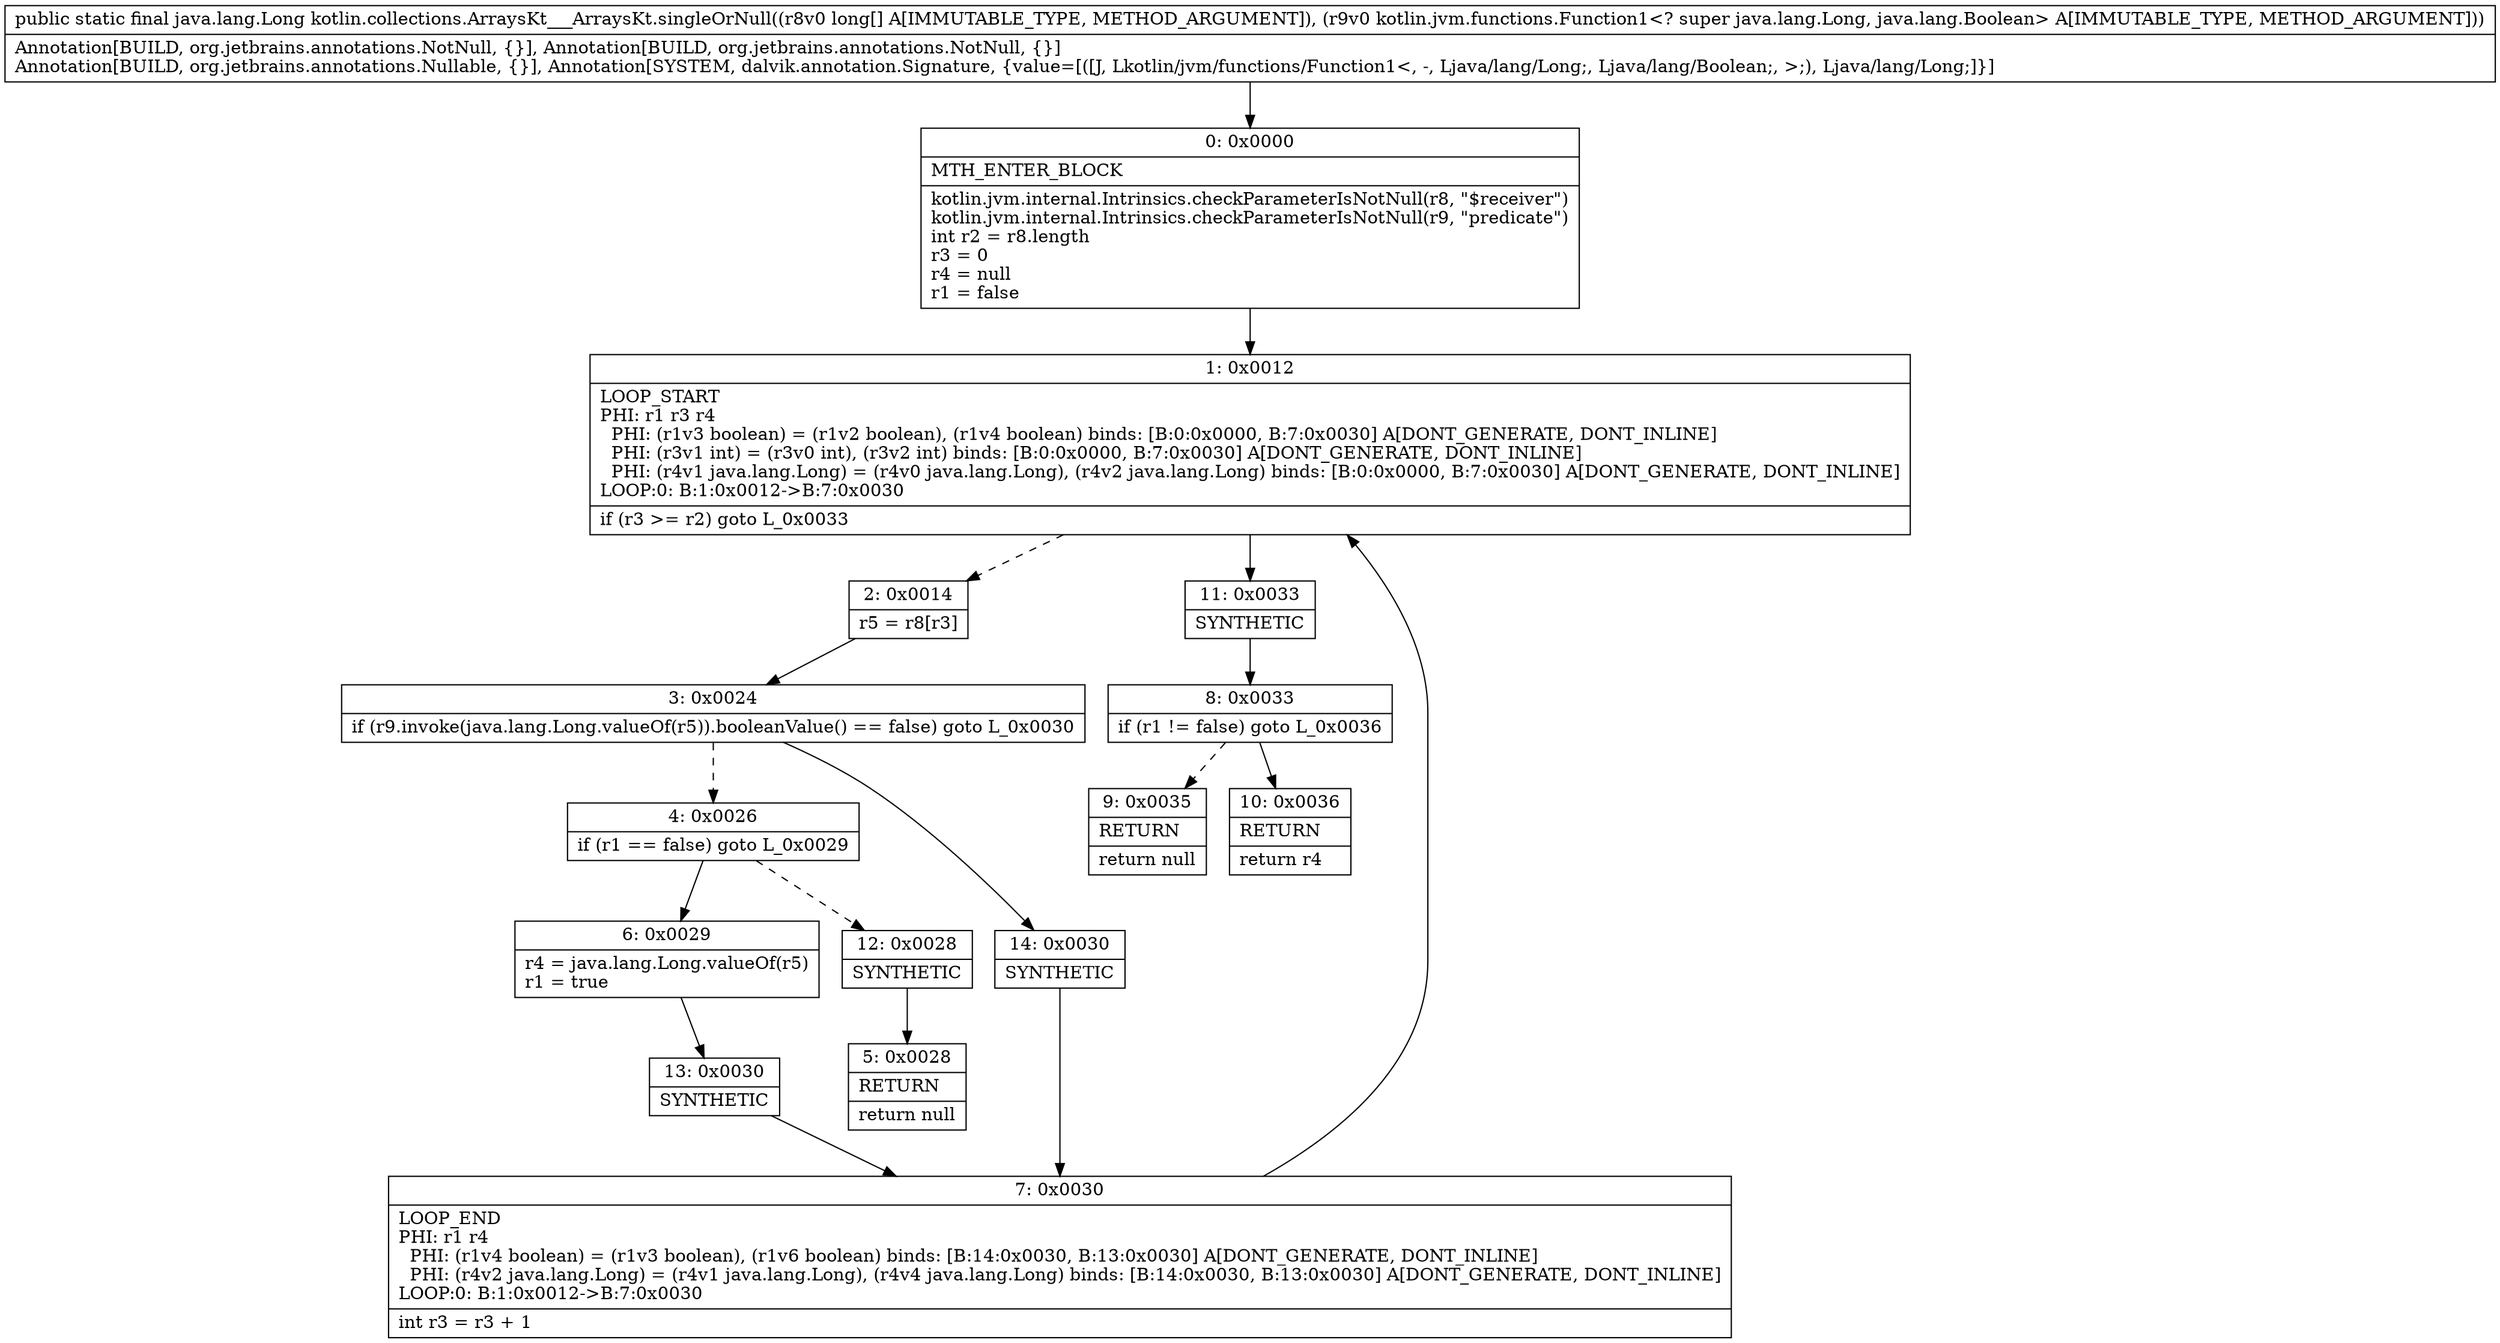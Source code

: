 digraph "CFG forkotlin.collections.ArraysKt___ArraysKt.singleOrNull([JLkotlin\/jvm\/functions\/Function1;)Ljava\/lang\/Long;" {
Node_0 [shape=record,label="{0\:\ 0x0000|MTH_ENTER_BLOCK\l|kotlin.jvm.internal.Intrinsics.checkParameterIsNotNull(r8, \"$receiver\")\lkotlin.jvm.internal.Intrinsics.checkParameterIsNotNull(r9, \"predicate\")\lint r2 = r8.length\lr3 = 0\lr4 = null\lr1 = false\l}"];
Node_1 [shape=record,label="{1\:\ 0x0012|LOOP_START\lPHI: r1 r3 r4 \l  PHI: (r1v3 boolean) = (r1v2 boolean), (r1v4 boolean) binds: [B:0:0x0000, B:7:0x0030] A[DONT_GENERATE, DONT_INLINE]\l  PHI: (r3v1 int) = (r3v0 int), (r3v2 int) binds: [B:0:0x0000, B:7:0x0030] A[DONT_GENERATE, DONT_INLINE]\l  PHI: (r4v1 java.lang.Long) = (r4v0 java.lang.Long), (r4v2 java.lang.Long) binds: [B:0:0x0000, B:7:0x0030] A[DONT_GENERATE, DONT_INLINE]\lLOOP:0: B:1:0x0012\-\>B:7:0x0030\l|if (r3 \>= r2) goto L_0x0033\l}"];
Node_2 [shape=record,label="{2\:\ 0x0014|r5 = r8[r3]\l}"];
Node_3 [shape=record,label="{3\:\ 0x0024|if (r9.invoke(java.lang.Long.valueOf(r5)).booleanValue() == false) goto L_0x0030\l}"];
Node_4 [shape=record,label="{4\:\ 0x0026|if (r1 == false) goto L_0x0029\l}"];
Node_5 [shape=record,label="{5\:\ 0x0028|RETURN\l|return null\l}"];
Node_6 [shape=record,label="{6\:\ 0x0029|r4 = java.lang.Long.valueOf(r5)\lr1 = true\l}"];
Node_7 [shape=record,label="{7\:\ 0x0030|LOOP_END\lPHI: r1 r4 \l  PHI: (r1v4 boolean) = (r1v3 boolean), (r1v6 boolean) binds: [B:14:0x0030, B:13:0x0030] A[DONT_GENERATE, DONT_INLINE]\l  PHI: (r4v2 java.lang.Long) = (r4v1 java.lang.Long), (r4v4 java.lang.Long) binds: [B:14:0x0030, B:13:0x0030] A[DONT_GENERATE, DONT_INLINE]\lLOOP:0: B:1:0x0012\-\>B:7:0x0030\l|int r3 = r3 + 1\l}"];
Node_8 [shape=record,label="{8\:\ 0x0033|if (r1 != false) goto L_0x0036\l}"];
Node_9 [shape=record,label="{9\:\ 0x0035|RETURN\l|return null\l}"];
Node_10 [shape=record,label="{10\:\ 0x0036|RETURN\l|return r4\l}"];
Node_11 [shape=record,label="{11\:\ 0x0033|SYNTHETIC\l}"];
Node_12 [shape=record,label="{12\:\ 0x0028|SYNTHETIC\l}"];
Node_13 [shape=record,label="{13\:\ 0x0030|SYNTHETIC\l}"];
Node_14 [shape=record,label="{14\:\ 0x0030|SYNTHETIC\l}"];
MethodNode[shape=record,label="{public static final java.lang.Long kotlin.collections.ArraysKt___ArraysKt.singleOrNull((r8v0 long[] A[IMMUTABLE_TYPE, METHOD_ARGUMENT]), (r9v0 kotlin.jvm.functions.Function1\<? super java.lang.Long, java.lang.Boolean\> A[IMMUTABLE_TYPE, METHOD_ARGUMENT]))  | Annotation[BUILD, org.jetbrains.annotations.NotNull, \{\}], Annotation[BUILD, org.jetbrains.annotations.NotNull, \{\}]\lAnnotation[BUILD, org.jetbrains.annotations.Nullable, \{\}], Annotation[SYSTEM, dalvik.annotation.Signature, \{value=[([J, Lkotlin\/jvm\/functions\/Function1\<, \-, Ljava\/lang\/Long;, Ljava\/lang\/Boolean;, \>;), Ljava\/lang\/Long;]\}]\l}"];
MethodNode -> Node_0;
Node_0 -> Node_1;
Node_1 -> Node_2[style=dashed];
Node_1 -> Node_11;
Node_2 -> Node_3;
Node_3 -> Node_4[style=dashed];
Node_3 -> Node_14;
Node_4 -> Node_6;
Node_4 -> Node_12[style=dashed];
Node_6 -> Node_13;
Node_7 -> Node_1;
Node_8 -> Node_9[style=dashed];
Node_8 -> Node_10;
Node_11 -> Node_8;
Node_12 -> Node_5;
Node_13 -> Node_7;
Node_14 -> Node_7;
}

